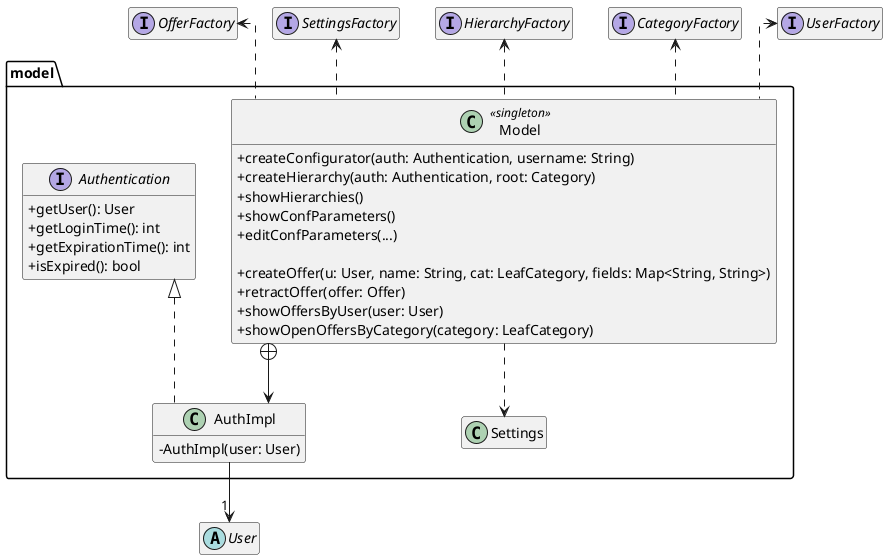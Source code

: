 @startuml

skinparam ClassAttributeIconSize 0
'skinparam groupInheritance 2
skinparam linetype ortho
hide empty members

package model #FFFFFF {

    class Model <<singleton>> {
        + createConfigurator(auth: Authentication, username: String)
        + createHierarchy(auth: Authentication, root: Category)
        + showHierarchies()
        + showConfParameters()
        + editConfParameters(...)

        + createOffer(u: User, name: String, cat: LeafCategory, fields: Map<String, String>)
        + retractOffer(offer: Offer)
        + showOffersByUser(user: User)
        + showOpenOffersByCategory(category: LeafCategory)
    }

    class AuthImpl implements Authentication {
        - AuthImpl(user: User)
    }

    interface Authentication {
        + getUser(): User
        + getLoginTime(): int
        + getExpirationTime(): int
        + isExpired(): bool
    }

    class Settings {}
}

abstract class User

interface UserFactory
interface CategoryFactory
interface HierarchyFactory
interface SettingsFactory
interface OfferFactory

AuthImpl --> "1" User
Model +-down-> AuthImpl

Model ..> Settings

Model .up.> UserFactory
Model .up.> CategoryFactory
Model .up.> HierarchyFactory
Model .up.> SettingsFactory
Model .up.> OfferFactory

@enduml